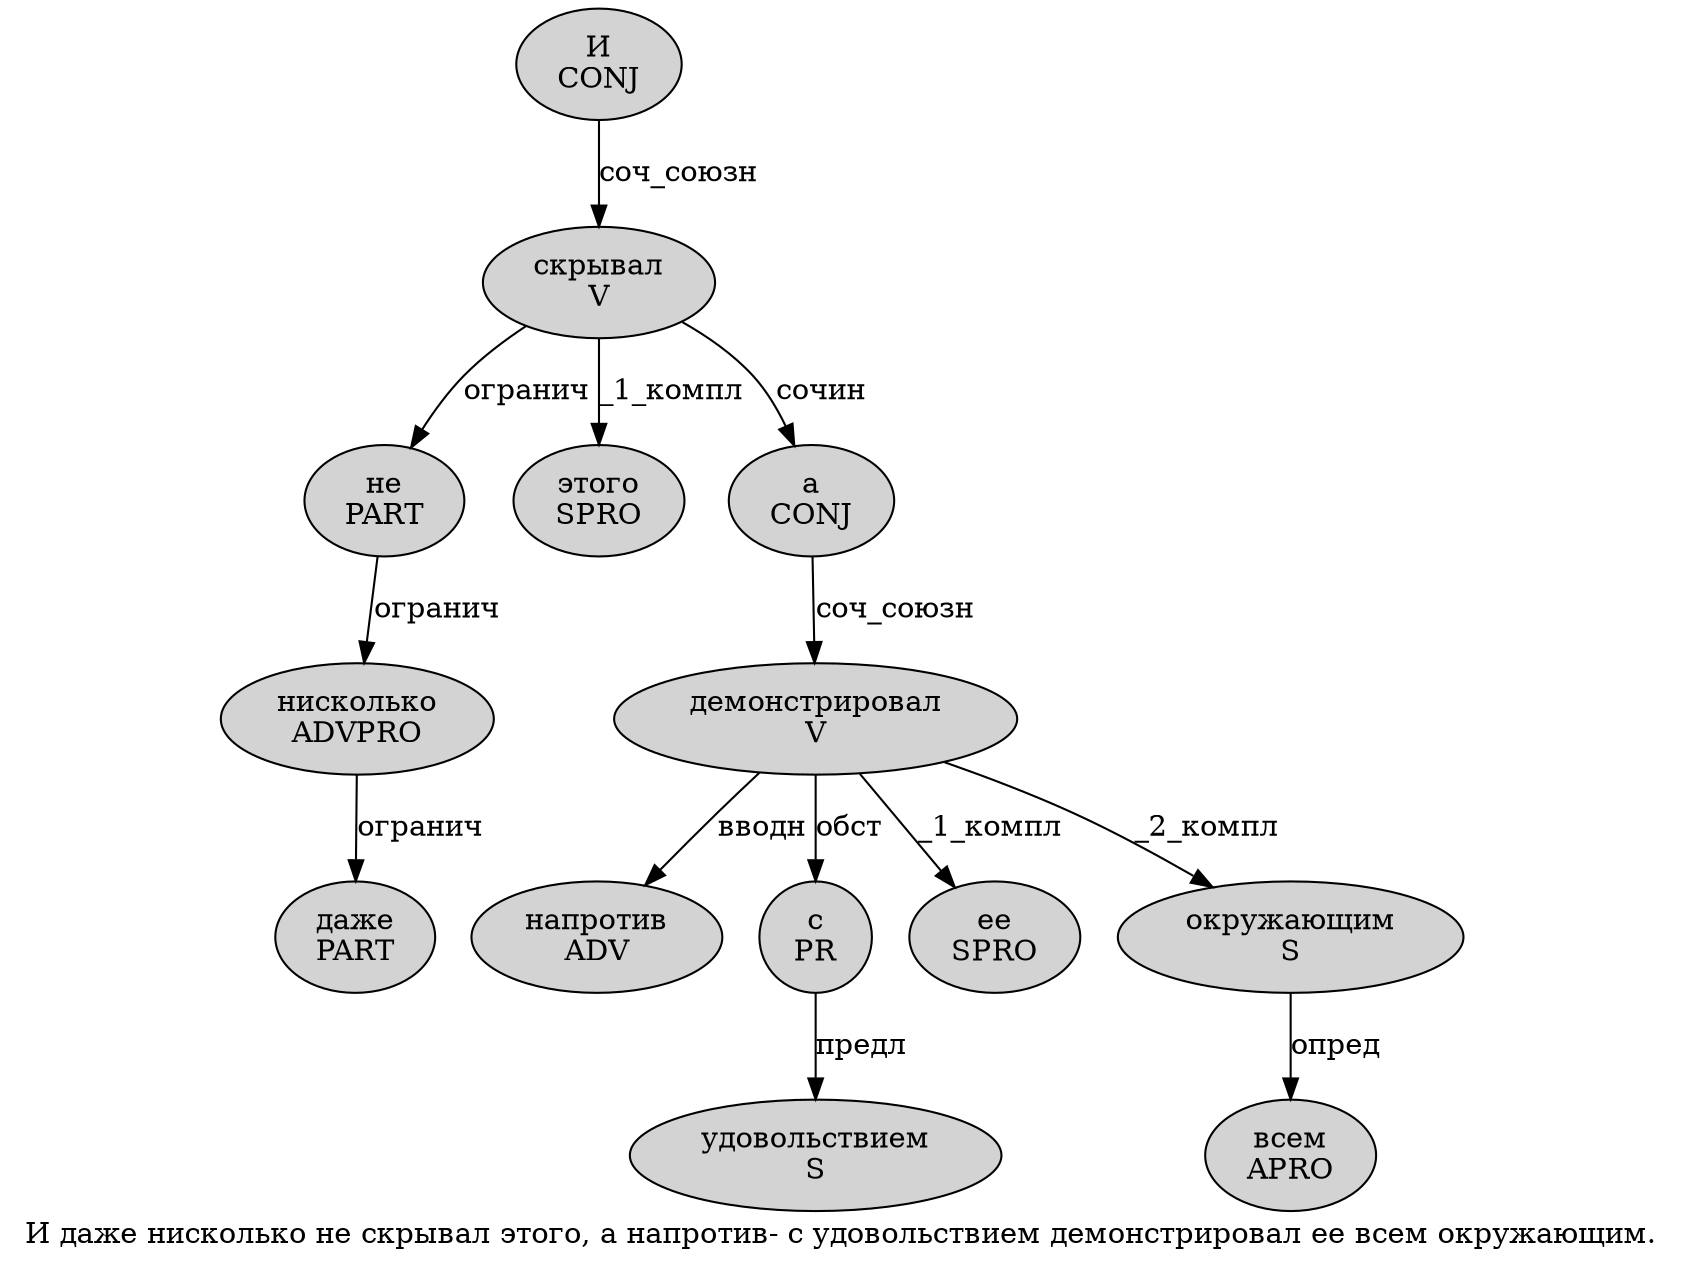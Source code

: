 digraph SENTENCE_3312 {
	graph [label="И даже нисколько не скрывал этого, а напротив- с удовольствием демонстрировал ее всем окружающим."]
	node [style=filled]
		0 [label="И
CONJ" color="" fillcolor=lightgray penwidth=1 shape=ellipse]
		1 [label="даже
PART" color="" fillcolor=lightgray penwidth=1 shape=ellipse]
		2 [label="нисколько
ADVPRO" color="" fillcolor=lightgray penwidth=1 shape=ellipse]
		3 [label="не
PART" color="" fillcolor=lightgray penwidth=1 shape=ellipse]
		4 [label="скрывал
V" color="" fillcolor=lightgray penwidth=1 shape=ellipse]
		5 [label="этого
SPRO" color="" fillcolor=lightgray penwidth=1 shape=ellipse]
		7 [label="а
CONJ" color="" fillcolor=lightgray penwidth=1 shape=ellipse]
		8 [label="напротив
ADV" color="" fillcolor=lightgray penwidth=1 shape=ellipse]
		10 [label="с
PR" color="" fillcolor=lightgray penwidth=1 shape=ellipse]
		11 [label="удовольствием
S" color="" fillcolor=lightgray penwidth=1 shape=ellipse]
		12 [label="демонстрировал
V" color="" fillcolor=lightgray penwidth=1 shape=ellipse]
		13 [label="ее
SPRO" color="" fillcolor=lightgray penwidth=1 shape=ellipse]
		14 [label="всем
APRO" color="" fillcolor=lightgray penwidth=1 shape=ellipse]
		15 [label="окружающим
S" color="" fillcolor=lightgray penwidth=1 shape=ellipse]
			7 -> 12 [label="соч_союзн"]
			0 -> 4 [label="соч_союзн"]
			2 -> 1 [label="огранич"]
			3 -> 2 [label="огранич"]
			10 -> 11 [label="предл"]
			12 -> 8 [label="вводн"]
			12 -> 10 [label="обст"]
			12 -> 13 [label="_1_компл"]
			12 -> 15 [label="_2_компл"]
			4 -> 3 [label="огранич"]
			4 -> 5 [label="_1_компл"]
			4 -> 7 [label="сочин"]
			15 -> 14 [label="опред"]
}